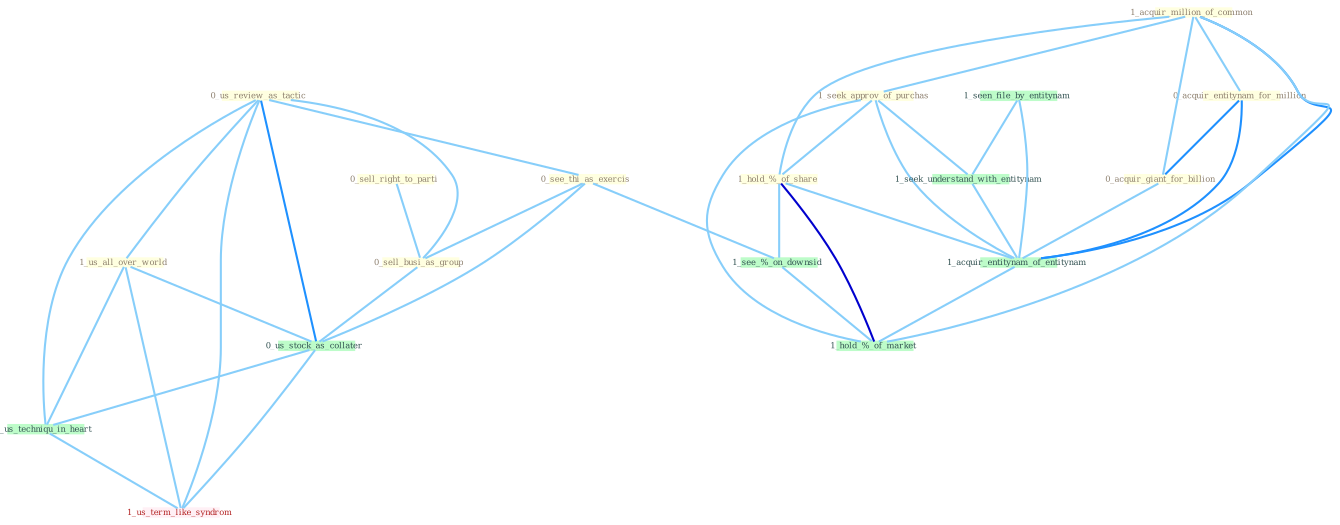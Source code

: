 Graph G{ 
    node
    [shape=polygon,style=filled,width=.5,height=.06,color="#BDFCC9",fixedsize=true,fontsize=4,
    fontcolor="#2f4f4f"];
    {node
    [color="#ffffe0", fontcolor="#8b7d6b"] "0_us_review_as_tactic " "1_us_all_over_world " "0_see_thi_as_exercis " "1_acquir_million_of_common " "0_acquir_entitynam_for_million " "0_sell_right_to_parti " "1_seek_approv_of_purchas " "0_sell_busi_as_group " "1_hold_%_of_share " "0_acquir_giant_for_billion "}
{node [color="#fff0f5", fontcolor="#b22222"] "1_us_term_like_syndrom "}
edge [color="#B0E2FF"];

	"0_us_review_as_tactic " -- "1_us_all_over_world " [w="1", color="#87cefa" ];
	"0_us_review_as_tactic " -- "0_see_thi_as_exercis " [w="1", color="#87cefa" ];
	"0_us_review_as_tactic " -- "0_sell_busi_as_group " [w="1", color="#87cefa" ];
	"0_us_review_as_tactic " -- "0_us_stock_as_collater " [w="2", color="#1e90ff" , len=0.8];
	"0_us_review_as_tactic " -- "0_us_techniqu_in_heart " [w="1", color="#87cefa" ];
	"0_us_review_as_tactic " -- "1_us_term_like_syndrom " [w="1", color="#87cefa" ];
	"1_us_all_over_world " -- "0_us_stock_as_collater " [w="1", color="#87cefa" ];
	"1_us_all_over_world " -- "0_us_techniqu_in_heart " [w="1", color="#87cefa" ];
	"1_us_all_over_world " -- "1_us_term_like_syndrom " [w="1", color="#87cefa" ];
	"0_see_thi_as_exercis " -- "0_sell_busi_as_group " [w="1", color="#87cefa" ];
	"0_see_thi_as_exercis " -- "0_us_stock_as_collater " [w="1", color="#87cefa" ];
	"0_see_thi_as_exercis " -- "1_see_%_on_downsid " [w="1", color="#87cefa" ];
	"1_acquir_million_of_common " -- "0_acquir_entitynam_for_million " [w="1", color="#87cefa" ];
	"1_acquir_million_of_common " -- "1_seek_approv_of_purchas " [w="1", color="#87cefa" ];
	"1_acquir_million_of_common " -- "1_hold_%_of_share " [w="1", color="#87cefa" ];
	"1_acquir_million_of_common " -- "0_acquir_giant_for_billion " [w="1", color="#87cefa" ];
	"1_acquir_million_of_common " -- "1_acquir_entitynam_of_entitynam " [w="2", color="#1e90ff" , len=0.8];
	"1_acquir_million_of_common " -- "1_hold_%_of_market " [w="1", color="#87cefa" ];
	"0_acquir_entitynam_for_million " -- "0_acquir_giant_for_billion " [w="2", color="#1e90ff" , len=0.8];
	"0_acquir_entitynam_for_million " -- "1_acquir_entitynam_of_entitynam " [w="2", color="#1e90ff" , len=0.8];
	"0_sell_right_to_parti " -- "0_sell_busi_as_group " [w="1", color="#87cefa" ];
	"1_seek_approv_of_purchas " -- "1_hold_%_of_share " [w="1", color="#87cefa" ];
	"1_seek_approv_of_purchas " -- "1_seek_understand_with_entitynam " [w="1", color="#87cefa" ];
	"1_seek_approv_of_purchas " -- "1_acquir_entitynam_of_entitynam " [w="1", color="#87cefa" ];
	"1_seek_approv_of_purchas " -- "1_hold_%_of_market " [w="1", color="#87cefa" ];
	"0_sell_busi_as_group " -- "0_us_stock_as_collater " [w="1", color="#87cefa" ];
	"1_hold_%_of_share " -- "1_acquir_entitynam_of_entitynam " [w="1", color="#87cefa" ];
	"1_hold_%_of_share " -- "1_see_%_on_downsid " [w="1", color="#87cefa" ];
	"1_hold_%_of_share " -- "1_hold_%_of_market " [w="3", color="#0000cd" , len=0.6];
	"0_acquir_giant_for_billion " -- "1_acquir_entitynam_of_entitynam " [w="1", color="#87cefa" ];
	"1_seen_file_by_entitynam " -- "1_seek_understand_with_entitynam " [w="1", color="#87cefa" ];
	"1_seen_file_by_entitynam " -- "1_acquir_entitynam_of_entitynam " [w="1", color="#87cefa" ];
	"0_us_stock_as_collater " -- "0_us_techniqu_in_heart " [w="1", color="#87cefa" ];
	"0_us_stock_as_collater " -- "1_us_term_like_syndrom " [w="1", color="#87cefa" ];
	"1_seek_understand_with_entitynam " -- "1_acquir_entitynam_of_entitynam " [w="1", color="#87cefa" ];
	"1_acquir_entitynam_of_entitynam " -- "1_hold_%_of_market " [w="1", color="#87cefa" ];
	"0_us_techniqu_in_heart " -- "1_us_term_like_syndrom " [w="1", color="#87cefa" ];
	"1_see_%_on_downsid " -- "1_hold_%_of_market " [w="1", color="#87cefa" ];
}